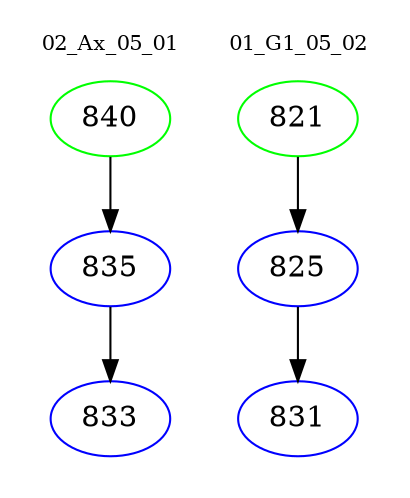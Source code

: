digraph{
subgraph cluster_0 {
color = white
label = "02_Ax_05_01";
fontsize=10;
T0_840 [label="840", color="green"]
T0_840 -> T0_835 [color="black"]
T0_835 [label="835", color="blue"]
T0_835 -> T0_833 [color="black"]
T0_833 [label="833", color="blue"]
}
subgraph cluster_1 {
color = white
label = "01_G1_05_02";
fontsize=10;
T1_821 [label="821", color="green"]
T1_821 -> T1_825 [color="black"]
T1_825 [label="825", color="blue"]
T1_825 -> T1_831 [color="black"]
T1_831 [label="831", color="blue"]
}
}
